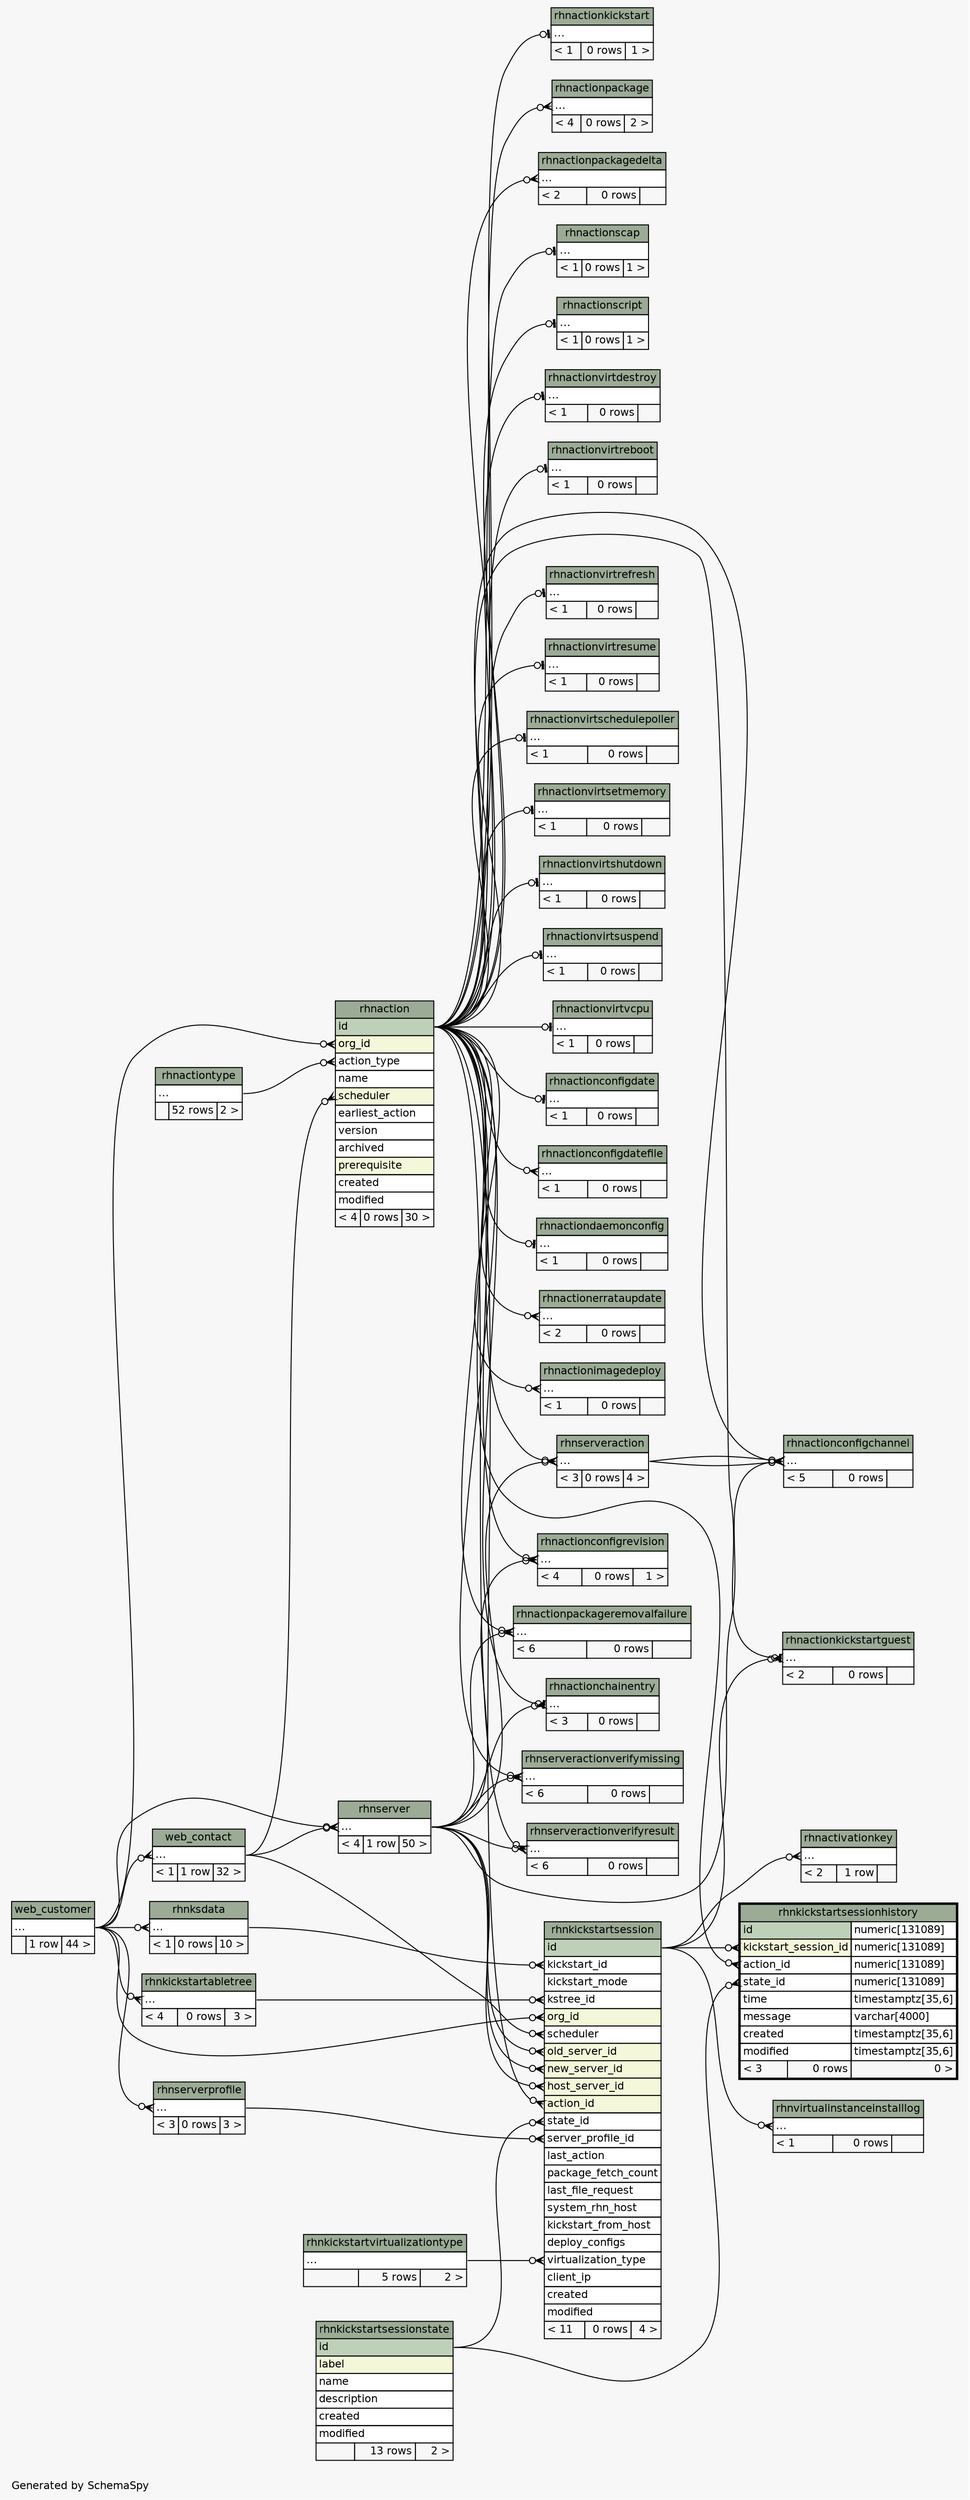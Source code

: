 // dot 2.26.0 on Linux 2.6.32-696.6.3.el6.x86_64
// SchemaSpy rev 590
digraph "twoDegreesRelationshipsDiagram" {
  graph [
    rankdir="RL"
    bgcolor="#f7f7f7"
    label="\nGenerated by SchemaSpy"
    labeljust="l"
    nodesep="0.18"
    ranksep="0.46"
    fontname="Helvetica"
    fontsize="11"
  ];
  node [
    fontname="Helvetica"
    fontsize="11"
    shape="plaintext"
  ];
  edge [
    arrowsize="0.8"
  ];
  "rhnaction":"action_type":w -> "rhnactiontype":"elipses":e [arrowhead=none dir=back arrowtail=crowodot];
  "rhnaction":"org_id":w -> "web_customer":"elipses":e [arrowhead=none dir=back arrowtail=crowodot];
  "rhnaction":"scheduler":w -> "web_contact":"elipses":e [arrowhead=none dir=back arrowtail=crowodot];
  "rhnactionchainentry":"elipses":w -> "rhnaction":"id":e [arrowhead=none dir=back arrowtail=teeodot];
  "rhnactionchainentry":"elipses":w -> "rhnserver":"elipses":e [arrowhead=none dir=back arrowtail=crowodot];
  "rhnactionconfigchannel":"elipses":w -> "rhnaction":"id":e [arrowhead=none dir=back arrowtail=crowodot];
  "rhnactionconfigchannel":"elipses":w -> "rhnserveraction":"elipses":e [arrowhead=none dir=back arrowtail=crowodot];
  "rhnactionconfigchannel":"elipses":w -> "rhnserver":"elipses":e [arrowhead=none dir=back arrowtail=crowodot];
  "rhnactionconfigchannel":"elipses":w -> "rhnserveraction":"elipses":e [arrowhead=none dir=back arrowtail=crowodot];
  "rhnactionconfigdate":"elipses":w -> "rhnaction":"id":e [arrowhead=none dir=back arrowtail=teeodot];
  "rhnactionconfigdatefile":"elipses":w -> "rhnaction":"id":e [arrowhead=none dir=back arrowtail=crowodot];
  "rhnactionconfigrevision":"elipses":w -> "rhnaction":"id":e [arrowhead=none dir=back arrowtail=crowodot];
  "rhnactionconfigrevision":"elipses":w -> "rhnserver":"elipses":e [arrowhead=none dir=back arrowtail=crowodot];
  "rhnactiondaemonconfig":"elipses":w -> "rhnaction":"id":e [arrowhead=none dir=back arrowtail=teeodot];
  "rhnactionerrataupdate":"elipses":w -> "rhnaction":"id":e [arrowhead=none dir=back arrowtail=crowodot];
  "rhnactionimagedeploy":"elipses":w -> "rhnaction":"id":e [arrowhead=none dir=back arrowtail=crowodot];
  "rhnactionkickstart":"elipses":w -> "rhnaction":"id":e [arrowhead=none dir=back arrowtail=teeodot];
  "rhnactionkickstartguest":"elipses":w -> "rhnaction":"id":e [arrowhead=none dir=back arrowtail=teeodot];
  "rhnactionkickstartguest":"elipses":w -> "rhnkickstartsession":"id":e [arrowhead=none dir=back arrowtail=crowodot];
  "rhnactionpackage":"elipses":w -> "rhnaction":"id":e [arrowhead=none dir=back arrowtail=crowodot];
  "rhnactionpackagedelta":"elipses":w -> "rhnaction":"id":e [arrowhead=none dir=back arrowtail=crowodot];
  "rhnactionpackageremovalfailure":"elipses":w -> "rhnaction":"id":e [arrowhead=none dir=back arrowtail=crowodot];
  "rhnactionpackageremovalfailure":"elipses":w -> "rhnserver":"elipses":e [arrowhead=none dir=back arrowtail=crowodot];
  "rhnactionscap":"elipses":w -> "rhnaction":"id":e [arrowhead=none dir=back arrowtail=teeodot];
  "rhnactionscript":"elipses":w -> "rhnaction":"id":e [arrowhead=none dir=back arrowtail=teeodot];
  "rhnactionvirtdestroy":"elipses":w -> "rhnaction":"id":e [arrowhead=none dir=back arrowtail=teeodot];
  "rhnactionvirtreboot":"elipses":w -> "rhnaction":"id":e [arrowhead=none dir=back arrowtail=teeodot];
  "rhnactionvirtrefresh":"elipses":w -> "rhnaction":"id":e [arrowhead=none dir=back arrowtail=teeodot];
  "rhnactionvirtresume":"elipses":w -> "rhnaction":"id":e [arrowhead=none dir=back arrowtail=teeodot];
  "rhnactionvirtschedulepoller":"elipses":w -> "rhnaction":"id":e [arrowhead=none dir=back arrowtail=teeodot];
  "rhnactionvirtsetmemory":"elipses":w -> "rhnaction":"id":e [arrowhead=none dir=back arrowtail=teeodot];
  "rhnactionvirtshutdown":"elipses":w -> "rhnaction":"id":e [arrowhead=none dir=back arrowtail=teeodot];
  "rhnactionvirtsuspend":"elipses":w -> "rhnaction":"id":e [arrowhead=none dir=back arrowtail=teeodot];
  "rhnactionvirtvcpu":"elipses":w -> "rhnaction":"id":e [arrowhead=none dir=back arrowtail=teeodot];
  "rhnactivationkey":"elipses":w -> "rhnkickstartsession":"id":e [arrowhead=none dir=back arrowtail=crowodot];
  "rhnkickstartabletree":"elipses":w -> "web_customer":"elipses":e [arrowhead=none dir=back arrowtail=crowodot];
  "rhnkickstartsession":"action_id":w -> "rhnaction":"id":e [arrowhead=none dir=back arrowtail=crowodot];
  "rhnkickstartsession":"host_server_id":w -> "rhnserver":"elipses":e [arrowhead=none dir=back arrowtail=crowodot];
  "rhnkickstartsession":"kickstart_id":w -> "rhnksdata":"elipses":e [arrowhead=none dir=back arrowtail=crowodot];
  "rhnkickstartsession":"kstree_id":w -> "rhnkickstartabletree":"elipses":e [arrowhead=none dir=back arrowtail=crowodot];
  "rhnkickstartsession":"new_server_id":w -> "rhnserver":"elipses":e [arrowhead=none dir=back arrowtail=crowodot];
  "rhnkickstartsession":"old_server_id":w -> "rhnserver":"elipses":e [arrowhead=none dir=back arrowtail=crowodot];
  "rhnkickstartsession":"org_id":w -> "web_customer":"elipses":e [arrowhead=none dir=back arrowtail=crowodot];
  "rhnkickstartsession":"scheduler":w -> "web_contact":"elipses":e [arrowhead=none dir=back arrowtail=crowodot];
  "rhnkickstartsession":"server_profile_id":w -> "rhnserverprofile":"elipses":e [arrowhead=none dir=back arrowtail=crowodot];
  "rhnkickstartsession":"state_id":w -> "rhnkickstartsessionstate":"id":e [arrowhead=none dir=back arrowtail=crowodot];
  "rhnkickstartsession":"virtualization_type":w -> "rhnkickstartvirtualizationtype":"elipses":e [arrowhead=none dir=back arrowtail=crowodot];
  "rhnkickstartsessionhistory":"action_id":w -> "rhnaction":"id":e [arrowhead=none dir=back arrowtail=crowodot];
  "rhnkickstartsessionhistory":"kickstart_session_id":w -> "rhnkickstartsession":"id":e [arrowhead=none dir=back arrowtail=crowodot];
  "rhnkickstartsessionhistory":"state_id":w -> "rhnkickstartsessionstate":"id":e [arrowhead=none dir=back arrowtail=crowodot];
  "rhnksdata":"elipses":w -> "web_customer":"elipses":e [arrowhead=none dir=back arrowtail=crowodot];
  "rhnserver":"elipses":w -> "web_contact":"elipses":e [arrowhead=none dir=back arrowtail=crowodot];
  "rhnserver":"elipses":w -> "web_customer":"elipses":e [arrowhead=none dir=back arrowtail=crowodot];
  "rhnserveraction":"elipses":w -> "rhnaction":"id":e [arrowhead=none dir=back arrowtail=crowodot];
  "rhnserveraction":"elipses":w -> "rhnserver":"elipses":e [arrowhead=none dir=back arrowtail=crowodot];
  "rhnserveractionverifymissing":"elipses":w -> "rhnaction":"id":e [arrowhead=none dir=back arrowtail=crowodot];
  "rhnserveractionverifymissing":"elipses":w -> "rhnserver":"elipses":e [arrowhead=none dir=back arrowtail=crowodot];
  "rhnserveractionverifyresult":"elipses":w -> "rhnaction":"id":e [arrowhead=none dir=back arrowtail=crowodot];
  "rhnserveractionverifyresult":"elipses":w -> "rhnserver":"elipses":e [arrowhead=none dir=back arrowtail=crowodot];
  "rhnserverprofile":"elipses":w -> "web_customer":"elipses":e [arrowhead=none dir=back arrowtail=crowodot];
  "rhnvirtualinstanceinstalllog":"elipses":w -> "rhnkickstartsession":"id":e [arrowhead=none dir=back arrowtail=crowodot];
  "web_contact":"elipses":w -> "web_customer":"elipses":e [arrowhead=none dir=back arrowtail=crowodot];
  "rhnaction" [
    label=<
    <TABLE BORDER="0" CELLBORDER="1" CELLSPACING="0" BGCOLOR="#ffffff">
      <TR><TD COLSPAN="3" BGCOLOR="#9bab96" ALIGN="CENTER">rhnaction</TD></TR>
      <TR><TD PORT="id" COLSPAN="3" BGCOLOR="#bed1b8" ALIGN="LEFT">id</TD></TR>
      <TR><TD PORT="org_id" COLSPAN="3" BGCOLOR="#f4f7da" ALIGN="LEFT">org_id</TD></TR>
      <TR><TD PORT="action_type" COLSPAN="3" ALIGN="LEFT">action_type</TD></TR>
      <TR><TD PORT="name" COLSPAN="3" ALIGN="LEFT">name</TD></TR>
      <TR><TD PORT="scheduler" COLSPAN="3" BGCOLOR="#f4f7da" ALIGN="LEFT">scheduler</TD></TR>
      <TR><TD PORT="earliest_action" COLSPAN="3" ALIGN="LEFT">earliest_action</TD></TR>
      <TR><TD PORT="version" COLSPAN="3" ALIGN="LEFT">version</TD></TR>
      <TR><TD PORT="archived" COLSPAN="3" ALIGN="LEFT">archived</TD></TR>
      <TR><TD PORT="prerequisite" COLSPAN="3" BGCOLOR="#f4f7da" ALIGN="LEFT">prerequisite</TD></TR>
      <TR><TD PORT="created" COLSPAN="3" ALIGN="LEFT">created</TD></TR>
      <TR><TD PORT="modified" COLSPAN="3" ALIGN="LEFT">modified</TD></TR>
      <TR><TD ALIGN="LEFT" BGCOLOR="#f7f7f7">&lt; 4</TD><TD ALIGN="RIGHT" BGCOLOR="#f7f7f7">0 rows</TD><TD ALIGN="RIGHT" BGCOLOR="#f7f7f7">30 &gt;</TD></TR>
    </TABLE>>
    URL="rhnaction.html"
    tooltip="rhnaction"
  ];
  "rhnactionchainentry" [
    label=<
    <TABLE BORDER="0" CELLBORDER="1" CELLSPACING="0" BGCOLOR="#ffffff">
      <TR><TD COLSPAN="3" BGCOLOR="#9bab96" ALIGN="CENTER">rhnactionchainentry</TD></TR>
      <TR><TD PORT="elipses" COLSPAN="3" ALIGN="LEFT">...</TD></TR>
      <TR><TD ALIGN="LEFT" BGCOLOR="#f7f7f7">&lt; 3</TD><TD ALIGN="RIGHT" BGCOLOR="#f7f7f7">0 rows</TD><TD ALIGN="RIGHT" BGCOLOR="#f7f7f7">  </TD></TR>
    </TABLE>>
    URL="rhnactionchainentry.html"
    tooltip="rhnactionchainentry"
  ];
  "rhnactionconfigchannel" [
    label=<
    <TABLE BORDER="0" CELLBORDER="1" CELLSPACING="0" BGCOLOR="#ffffff">
      <TR><TD COLSPAN="3" BGCOLOR="#9bab96" ALIGN="CENTER">rhnactionconfigchannel</TD></TR>
      <TR><TD PORT="elipses" COLSPAN="3" ALIGN="LEFT">...</TD></TR>
      <TR><TD ALIGN="LEFT" BGCOLOR="#f7f7f7">&lt; 5</TD><TD ALIGN="RIGHT" BGCOLOR="#f7f7f7">0 rows</TD><TD ALIGN="RIGHT" BGCOLOR="#f7f7f7">  </TD></TR>
    </TABLE>>
    URL="rhnactionconfigchannel.html"
    tooltip="rhnactionconfigchannel"
  ];
  "rhnactionconfigdate" [
    label=<
    <TABLE BORDER="0" CELLBORDER="1" CELLSPACING="0" BGCOLOR="#ffffff">
      <TR><TD COLSPAN="3" BGCOLOR="#9bab96" ALIGN="CENTER">rhnactionconfigdate</TD></TR>
      <TR><TD PORT="elipses" COLSPAN="3" ALIGN="LEFT">...</TD></TR>
      <TR><TD ALIGN="LEFT" BGCOLOR="#f7f7f7">&lt; 1</TD><TD ALIGN="RIGHT" BGCOLOR="#f7f7f7">0 rows</TD><TD ALIGN="RIGHT" BGCOLOR="#f7f7f7">  </TD></TR>
    </TABLE>>
    URL="rhnactionconfigdate.html"
    tooltip="rhnactionconfigdate"
  ];
  "rhnactionconfigdatefile" [
    label=<
    <TABLE BORDER="0" CELLBORDER="1" CELLSPACING="0" BGCOLOR="#ffffff">
      <TR><TD COLSPAN="3" BGCOLOR="#9bab96" ALIGN="CENTER">rhnactionconfigdatefile</TD></TR>
      <TR><TD PORT="elipses" COLSPAN="3" ALIGN="LEFT">...</TD></TR>
      <TR><TD ALIGN="LEFT" BGCOLOR="#f7f7f7">&lt; 1</TD><TD ALIGN="RIGHT" BGCOLOR="#f7f7f7">0 rows</TD><TD ALIGN="RIGHT" BGCOLOR="#f7f7f7">  </TD></TR>
    </TABLE>>
    URL="rhnactionconfigdatefile.html"
    tooltip="rhnactionconfigdatefile"
  ];
  "rhnactionconfigrevision" [
    label=<
    <TABLE BORDER="0" CELLBORDER="1" CELLSPACING="0" BGCOLOR="#ffffff">
      <TR><TD COLSPAN="3" BGCOLOR="#9bab96" ALIGN="CENTER">rhnactionconfigrevision</TD></TR>
      <TR><TD PORT="elipses" COLSPAN="3" ALIGN="LEFT">...</TD></TR>
      <TR><TD ALIGN="LEFT" BGCOLOR="#f7f7f7">&lt; 4</TD><TD ALIGN="RIGHT" BGCOLOR="#f7f7f7">0 rows</TD><TD ALIGN="RIGHT" BGCOLOR="#f7f7f7">1 &gt;</TD></TR>
    </TABLE>>
    URL="rhnactionconfigrevision.html"
    tooltip="rhnactionconfigrevision"
  ];
  "rhnactiondaemonconfig" [
    label=<
    <TABLE BORDER="0" CELLBORDER="1" CELLSPACING="0" BGCOLOR="#ffffff">
      <TR><TD COLSPAN="3" BGCOLOR="#9bab96" ALIGN="CENTER">rhnactiondaemonconfig</TD></TR>
      <TR><TD PORT="elipses" COLSPAN="3" ALIGN="LEFT">...</TD></TR>
      <TR><TD ALIGN="LEFT" BGCOLOR="#f7f7f7">&lt; 1</TD><TD ALIGN="RIGHT" BGCOLOR="#f7f7f7">0 rows</TD><TD ALIGN="RIGHT" BGCOLOR="#f7f7f7">  </TD></TR>
    </TABLE>>
    URL="rhnactiondaemonconfig.html"
    tooltip="rhnactiondaemonconfig"
  ];
  "rhnactionerrataupdate" [
    label=<
    <TABLE BORDER="0" CELLBORDER="1" CELLSPACING="0" BGCOLOR="#ffffff">
      <TR><TD COLSPAN="3" BGCOLOR="#9bab96" ALIGN="CENTER">rhnactionerrataupdate</TD></TR>
      <TR><TD PORT="elipses" COLSPAN="3" ALIGN="LEFT">...</TD></TR>
      <TR><TD ALIGN="LEFT" BGCOLOR="#f7f7f7">&lt; 2</TD><TD ALIGN="RIGHT" BGCOLOR="#f7f7f7">0 rows</TD><TD ALIGN="RIGHT" BGCOLOR="#f7f7f7">  </TD></TR>
    </TABLE>>
    URL="rhnactionerrataupdate.html"
    tooltip="rhnactionerrataupdate"
  ];
  "rhnactionimagedeploy" [
    label=<
    <TABLE BORDER="0" CELLBORDER="1" CELLSPACING="0" BGCOLOR="#ffffff">
      <TR><TD COLSPAN="3" BGCOLOR="#9bab96" ALIGN="CENTER">rhnactionimagedeploy</TD></TR>
      <TR><TD PORT="elipses" COLSPAN="3" ALIGN="LEFT">...</TD></TR>
      <TR><TD ALIGN="LEFT" BGCOLOR="#f7f7f7">&lt; 1</TD><TD ALIGN="RIGHT" BGCOLOR="#f7f7f7">0 rows</TD><TD ALIGN="RIGHT" BGCOLOR="#f7f7f7">  </TD></TR>
    </TABLE>>
    URL="rhnactionimagedeploy.html"
    tooltip="rhnactionimagedeploy"
  ];
  "rhnactionkickstart" [
    label=<
    <TABLE BORDER="0" CELLBORDER="1" CELLSPACING="0" BGCOLOR="#ffffff">
      <TR><TD COLSPAN="3" BGCOLOR="#9bab96" ALIGN="CENTER">rhnactionkickstart</TD></TR>
      <TR><TD PORT="elipses" COLSPAN="3" ALIGN="LEFT">...</TD></TR>
      <TR><TD ALIGN="LEFT" BGCOLOR="#f7f7f7">&lt; 1</TD><TD ALIGN="RIGHT" BGCOLOR="#f7f7f7">0 rows</TD><TD ALIGN="RIGHT" BGCOLOR="#f7f7f7">1 &gt;</TD></TR>
    </TABLE>>
    URL="rhnactionkickstart.html"
    tooltip="rhnactionkickstart"
  ];
  "rhnactionkickstartguest" [
    label=<
    <TABLE BORDER="0" CELLBORDER="1" CELLSPACING="0" BGCOLOR="#ffffff">
      <TR><TD COLSPAN="3" BGCOLOR="#9bab96" ALIGN="CENTER">rhnactionkickstartguest</TD></TR>
      <TR><TD PORT="elipses" COLSPAN="3" ALIGN="LEFT">...</TD></TR>
      <TR><TD ALIGN="LEFT" BGCOLOR="#f7f7f7">&lt; 2</TD><TD ALIGN="RIGHT" BGCOLOR="#f7f7f7">0 rows</TD><TD ALIGN="RIGHT" BGCOLOR="#f7f7f7">  </TD></TR>
    </TABLE>>
    URL="rhnactionkickstartguest.html"
    tooltip="rhnactionkickstartguest"
  ];
  "rhnactionpackage" [
    label=<
    <TABLE BORDER="0" CELLBORDER="1" CELLSPACING="0" BGCOLOR="#ffffff">
      <TR><TD COLSPAN="3" BGCOLOR="#9bab96" ALIGN="CENTER">rhnactionpackage</TD></TR>
      <TR><TD PORT="elipses" COLSPAN="3" ALIGN="LEFT">...</TD></TR>
      <TR><TD ALIGN="LEFT" BGCOLOR="#f7f7f7">&lt; 4</TD><TD ALIGN="RIGHT" BGCOLOR="#f7f7f7">0 rows</TD><TD ALIGN="RIGHT" BGCOLOR="#f7f7f7">2 &gt;</TD></TR>
    </TABLE>>
    URL="rhnactionpackage.html"
    tooltip="rhnactionpackage"
  ];
  "rhnactionpackagedelta" [
    label=<
    <TABLE BORDER="0" CELLBORDER="1" CELLSPACING="0" BGCOLOR="#ffffff">
      <TR><TD COLSPAN="3" BGCOLOR="#9bab96" ALIGN="CENTER">rhnactionpackagedelta</TD></TR>
      <TR><TD PORT="elipses" COLSPAN="3" ALIGN="LEFT">...</TD></TR>
      <TR><TD ALIGN="LEFT" BGCOLOR="#f7f7f7">&lt; 2</TD><TD ALIGN="RIGHT" BGCOLOR="#f7f7f7">0 rows</TD><TD ALIGN="RIGHT" BGCOLOR="#f7f7f7">  </TD></TR>
    </TABLE>>
    URL="rhnactionpackagedelta.html"
    tooltip="rhnactionpackagedelta"
  ];
  "rhnactionpackageremovalfailure" [
    label=<
    <TABLE BORDER="0" CELLBORDER="1" CELLSPACING="0" BGCOLOR="#ffffff">
      <TR><TD COLSPAN="3" BGCOLOR="#9bab96" ALIGN="CENTER">rhnactionpackageremovalfailure</TD></TR>
      <TR><TD PORT="elipses" COLSPAN="3" ALIGN="LEFT">...</TD></TR>
      <TR><TD ALIGN="LEFT" BGCOLOR="#f7f7f7">&lt; 6</TD><TD ALIGN="RIGHT" BGCOLOR="#f7f7f7">0 rows</TD><TD ALIGN="RIGHT" BGCOLOR="#f7f7f7">  </TD></TR>
    </TABLE>>
    URL="rhnactionpackageremovalfailure.html"
    tooltip="rhnactionpackageremovalfailure"
  ];
  "rhnactionscap" [
    label=<
    <TABLE BORDER="0" CELLBORDER="1" CELLSPACING="0" BGCOLOR="#ffffff">
      <TR><TD COLSPAN="3" BGCOLOR="#9bab96" ALIGN="CENTER">rhnactionscap</TD></TR>
      <TR><TD PORT="elipses" COLSPAN="3" ALIGN="LEFT">...</TD></TR>
      <TR><TD ALIGN="LEFT" BGCOLOR="#f7f7f7">&lt; 1</TD><TD ALIGN="RIGHT" BGCOLOR="#f7f7f7">0 rows</TD><TD ALIGN="RIGHT" BGCOLOR="#f7f7f7">1 &gt;</TD></TR>
    </TABLE>>
    URL="rhnactionscap.html"
    tooltip="rhnactionscap"
  ];
  "rhnactionscript" [
    label=<
    <TABLE BORDER="0" CELLBORDER="1" CELLSPACING="0" BGCOLOR="#ffffff">
      <TR><TD COLSPAN="3" BGCOLOR="#9bab96" ALIGN="CENTER">rhnactionscript</TD></TR>
      <TR><TD PORT="elipses" COLSPAN="3" ALIGN="LEFT">...</TD></TR>
      <TR><TD ALIGN="LEFT" BGCOLOR="#f7f7f7">&lt; 1</TD><TD ALIGN="RIGHT" BGCOLOR="#f7f7f7">0 rows</TD><TD ALIGN="RIGHT" BGCOLOR="#f7f7f7">1 &gt;</TD></TR>
    </TABLE>>
    URL="rhnactionscript.html"
    tooltip="rhnactionscript"
  ];
  "rhnactiontype" [
    label=<
    <TABLE BORDER="0" CELLBORDER="1" CELLSPACING="0" BGCOLOR="#ffffff">
      <TR><TD COLSPAN="3" BGCOLOR="#9bab96" ALIGN="CENTER">rhnactiontype</TD></TR>
      <TR><TD PORT="elipses" COLSPAN="3" ALIGN="LEFT">...</TD></TR>
      <TR><TD ALIGN="LEFT" BGCOLOR="#f7f7f7">  </TD><TD ALIGN="RIGHT" BGCOLOR="#f7f7f7">52 rows</TD><TD ALIGN="RIGHT" BGCOLOR="#f7f7f7">2 &gt;</TD></TR>
    </TABLE>>
    URL="rhnactiontype.html"
    tooltip="rhnactiontype"
  ];
  "rhnactionvirtdestroy" [
    label=<
    <TABLE BORDER="0" CELLBORDER="1" CELLSPACING="0" BGCOLOR="#ffffff">
      <TR><TD COLSPAN="3" BGCOLOR="#9bab96" ALIGN="CENTER">rhnactionvirtdestroy</TD></TR>
      <TR><TD PORT="elipses" COLSPAN="3" ALIGN="LEFT">...</TD></TR>
      <TR><TD ALIGN="LEFT" BGCOLOR="#f7f7f7">&lt; 1</TD><TD ALIGN="RIGHT" BGCOLOR="#f7f7f7">0 rows</TD><TD ALIGN="RIGHT" BGCOLOR="#f7f7f7">  </TD></TR>
    </TABLE>>
    URL="rhnactionvirtdestroy.html"
    tooltip="rhnactionvirtdestroy"
  ];
  "rhnactionvirtreboot" [
    label=<
    <TABLE BORDER="0" CELLBORDER="1" CELLSPACING="0" BGCOLOR="#ffffff">
      <TR><TD COLSPAN="3" BGCOLOR="#9bab96" ALIGN="CENTER">rhnactionvirtreboot</TD></TR>
      <TR><TD PORT="elipses" COLSPAN="3" ALIGN="LEFT">...</TD></TR>
      <TR><TD ALIGN="LEFT" BGCOLOR="#f7f7f7">&lt; 1</TD><TD ALIGN="RIGHT" BGCOLOR="#f7f7f7">0 rows</TD><TD ALIGN="RIGHT" BGCOLOR="#f7f7f7">  </TD></TR>
    </TABLE>>
    URL="rhnactionvirtreboot.html"
    tooltip="rhnactionvirtreboot"
  ];
  "rhnactionvirtrefresh" [
    label=<
    <TABLE BORDER="0" CELLBORDER="1" CELLSPACING="0" BGCOLOR="#ffffff">
      <TR><TD COLSPAN="3" BGCOLOR="#9bab96" ALIGN="CENTER">rhnactionvirtrefresh</TD></TR>
      <TR><TD PORT="elipses" COLSPAN="3" ALIGN="LEFT">...</TD></TR>
      <TR><TD ALIGN="LEFT" BGCOLOR="#f7f7f7">&lt; 1</TD><TD ALIGN="RIGHT" BGCOLOR="#f7f7f7">0 rows</TD><TD ALIGN="RIGHT" BGCOLOR="#f7f7f7">  </TD></TR>
    </TABLE>>
    URL="rhnactionvirtrefresh.html"
    tooltip="rhnactionvirtrefresh"
  ];
  "rhnactionvirtresume" [
    label=<
    <TABLE BORDER="0" CELLBORDER="1" CELLSPACING="0" BGCOLOR="#ffffff">
      <TR><TD COLSPAN="3" BGCOLOR="#9bab96" ALIGN="CENTER">rhnactionvirtresume</TD></TR>
      <TR><TD PORT="elipses" COLSPAN="3" ALIGN="LEFT">...</TD></TR>
      <TR><TD ALIGN="LEFT" BGCOLOR="#f7f7f7">&lt; 1</TD><TD ALIGN="RIGHT" BGCOLOR="#f7f7f7">0 rows</TD><TD ALIGN="RIGHT" BGCOLOR="#f7f7f7">  </TD></TR>
    </TABLE>>
    URL="rhnactionvirtresume.html"
    tooltip="rhnactionvirtresume"
  ];
  "rhnactionvirtschedulepoller" [
    label=<
    <TABLE BORDER="0" CELLBORDER="1" CELLSPACING="0" BGCOLOR="#ffffff">
      <TR><TD COLSPAN="3" BGCOLOR="#9bab96" ALIGN="CENTER">rhnactionvirtschedulepoller</TD></TR>
      <TR><TD PORT="elipses" COLSPAN="3" ALIGN="LEFT">...</TD></TR>
      <TR><TD ALIGN="LEFT" BGCOLOR="#f7f7f7">&lt; 1</TD><TD ALIGN="RIGHT" BGCOLOR="#f7f7f7">0 rows</TD><TD ALIGN="RIGHT" BGCOLOR="#f7f7f7">  </TD></TR>
    </TABLE>>
    URL="rhnactionvirtschedulepoller.html"
    tooltip="rhnactionvirtschedulepoller"
  ];
  "rhnactionvirtsetmemory" [
    label=<
    <TABLE BORDER="0" CELLBORDER="1" CELLSPACING="0" BGCOLOR="#ffffff">
      <TR><TD COLSPAN="3" BGCOLOR="#9bab96" ALIGN="CENTER">rhnactionvirtsetmemory</TD></TR>
      <TR><TD PORT="elipses" COLSPAN="3" ALIGN="LEFT">...</TD></TR>
      <TR><TD ALIGN="LEFT" BGCOLOR="#f7f7f7">&lt; 1</TD><TD ALIGN="RIGHT" BGCOLOR="#f7f7f7">0 rows</TD><TD ALIGN="RIGHT" BGCOLOR="#f7f7f7">  </TD></TR>
    </TABLE>>
    URL="rhnactionvirtsetmemory.html"
    tooltip="rhnactionvirtsetmemory"
  ];
  "rhnactionvirtshutdown" [
    label=<
    <TABLE BORDER="0" CELLBORDER="1" CELLSPACING="0" BGCOLOR="#ffffff">
      <TR><TD COLSPAN="3" BGCOLOR="#9bab96" ALIGN="CENTER">rhnactionvirtshutdown</TD></TR>
      <TR><TD PORT="elipses" COLSPAN="3" ALIGN="LEFT">...</TD></TR>
      <TR><TD ALIGN="LEFT" BGCOLOR="#f7f7f7">&lt; 1</TD><TD ALIGN="RIGHT" BGCOLOR="#f7f7f7">0 rows</TD><TD ALIGN="RIGHT" BGCOLOR="#f7f7f7">  </TD></TR>
    </TABLE>>
    URL="rhnactionvirtshutdown.html"
    tooltip="rhnactionvirtshutdown"
  ];
  "rhnactionvirtsuspend" [
    label=<
    <TABLE BORDER="0" CELLBORDER="1" CELLSPACING="0" BGCOLOR="#ffffff">
      <TR><TD COLSPAN="3" BGCOLOR="#9bab96" ALIGN="CENTER">rhnactionvirtsuspend</TD></TR>
      <TR><TD PORT="elipses" COLSPAN="3" ALIGN="LEFT">...</TD></TR>
      <TR><TD ALIGN="LEFT" BGCOLOR="#f7f7f7">&lt; 1</TD><TD ALIGN="RIGHT" BGCOLOR="#f7f7f7">0 rows</TD><TD ALIGN="RIGHT" BGCOLOR="#f7f7f7">  </TD></TR>
    </TABLE>>
    URL="rhnactionvirtsuspend.html"
    tooltip="rhnactionvirtsuspend"
  ];
  "rhnactionvirtvcpu" [
    label=<
    <TABLE BORDER="0" CELLBORDER="1" CELLSPACING="0" BGCOLOR="#ffffff">
      <TR><TD COLSPAN="3" BGCOLOR="#9bab96" ALIGN="CENTER">rhnactionvirtvcpu</TD></TR>
      <TR><TD PORT="elipses" COLSPAN="3" ALIGN="LEFT">...</TD></TR>
      <TR><TD ALIGN="LEFT" BGCOLOR="#f7f7f7">&lt; 1</TD><TD ALIGN="RIGHT" BGCOLOR="#f7f7f7">0 rows</TD><TD ALIGN="RIGHT" BGCOLOR="#f7f7f7">  </TD></TR>
    </TABLE>>
    URL="rhnactionvirtvcpu.html"
    tooltip="rhnactionvirtvcpu"
  ];
  "rhnactivationkey" [
    label=<
    <TABLE BORDER="0" CELLBORDER="1" CELLSPACING="0" BGCOLOR="#ffffff">
      <TR><TD COLSPAN="3" BGCOLOR="#9bab96" ALIGN="CENTER">rhnactivationkey</TD></TR>
      <TR><TD PORT="elipses" COLSPAN="3" ALIGN="LEFT">...</TD></TR>
      <TR><TD ALIGN="LEFT" BGCOLOR="#f7f7f7">&lt; 2</TD><TD ALIGN="RIGHT" BGCOLOR="#f7f7f7">1 row</TD><TD ALIGN="RIGHT" BGCOLOR="#f7f7f7">  </TD></TR>
    </TABLE>>
    URL="rhnactivationkey.html"
    tooltip="rhnactivationkey"
  ];
  "rhnkickstartabletree" [
    label=<
    <TABLE BORDER="0" CELLBORDER="1" CELLSPACING="0" BGCOLOR="#ffffff">
      <TR><TD COLSPAN="3" BGCOLOR="#9bab96" ALIGN="CENTER">rhnkickstartabletree</TD></TR>
      <TR><TD PORT="elipses" COLSPAN="3" ALIGN="LEFT">...</TD></TR>
      <TR><TD ALIGN="LEFT" BGCOLOR="#f7f7f7">&lt; 4</TD><TD ALIGN="RIGHT" BGCOLOR="#f7f7f7">0 rows</TD><TD ALIGN="RIGHT" BGCOLOR="#f7f7f7">3 &gt;</TD></TR>
    </TABLE>>
    URL="rhnkickstartabletree.html"
    tooltip="rhnkickstartabletree"
  ];
  "rhnkickstartsession" [
    label=<
    <TABLE BORDER="0" CELLBORDER="1" CELLSPACING="0" BGCOLOR="#ffffff">
      <TR><TD COLSPAN="3" BGCOLOR="#9bab96" ALIGN="CENTER">rhnkickstartsession</TD></TR>
      <TR><TD PORT="id" COLSPAN="3" BGCOLOR="#bed1b8" ALIGN="LEFT">id</TD></TR>
      <TR><TD PORT="kickstart_id" COLSPAN="3" ALIGN="LEFT">kickstart_id</TD></TR>
      <TR><TD PORT="kickstart_mode" COLSPAN="3" ALIGN="LEFT">kickstart_mode</TD></TR>
      <TR><TD PORT="kstree_id" COLSPAN="3" ALIGN="LEFT">kstree_id</TD></TR>
      <TR><TD PORT="org_id" COLSPAN="3" BGCOLOR="#f4f7da" ALIGN="LEFT">org_id</TD></TR>
      <TR><TD PORT="scheduler" COLSPAN="3" ALIGN="LEFT">scheduler</TD></TR>
      <TR><TD PORT="old_server_id" COLSPAN="3" BGCOLOR="#f4f7da" ALIGN="LEFT">old_server_id</TD></TR>
      <TR><TD PORT="new_server_id" COLSPAN="3" BGCOLOR="#f4f7da" ALIGN="LEFT">new_server_id</TD></TR>
      <TR><TD PORT="host_server_id" COLSPAN="3" BGCOLOR="#f4f7da" ALIGN="LEFT">host_server_id</TD></TR>
      <TR><TD PORT="action_id" COLSPAN="3" BGCOLOR="#f4f7da" ALIGN="LEFT">action_id</TD></TR>
      <TR><TD PORT="state_id" COLSPAN="3" ALIGN="LEFT">state_id</TD></TR>
      <TR><TD PORT="server_profile_id" COLSPAN="3" ALIGN="LEFT">server_profile_id</TD></TR>
      <TR><TD PORT="last_action" COLSPAN="3" ALIGN="LEFT">last_action</TD></TR>
      <TR><TD PORT="package_fetch_count" COLSPAN="3" ALIGN="LEFT">package_fetch_count</TD></TR>
      <TR><TD PORT="last_file_request" COLSPAN="3" ALIGN="LEFT">last_file_request</TD></TR>
      <TR><TD PORT="system_rhn_host" COLSPAN="3" ALIGN="LEFT">system_rhn_host</TD></TR>
      <TR><TD PORT="kickstart_from_host" COLSPAN="3" ALIGN="LEFT">kickstart_from_host</TD></TR>
      <TR><TD PORT="deploy_configs" COLSPAN="3" ALIGN="LEFT">deploy_configs</TD></TR>
      <TR><TD PORT="virtualization_type" COLSPAN="3" ALIGN="LEFT">virtualization_type</TD></TR>
      <TR><TD PORT="client_ip" COLSPAN="3" ALIGN="LEFT">client_ip</TD></TR>
      <TR><TD PORT="created" COLSPAN="3" ALIGN="LEFT">created</TD></TR>
      <TR><TD PORT="modified" COLSPAN="3" ALIGN="LEFT">modified</TD></TR>
      <TR><TD ALIGN="LEFT" BGCOLOR="#f7f7f7">&lt; 11</TD><TD ALIGN="RIGHT" BGCOLOR="#f7f7f7">0 rows</TD><TD ALIGN="RIGHT" BGCOLOR="#f7f7f7">4 &gt;</TD></TR>
    </TABLE>>
    URL="rhnkickstartsession.html"
    tooltip="rhnkickstartsession"
  ];
  "rhnkickstartsessionhistory" [
    label=<
    <TABLE BORDER="2" CELLBORDER="1" CELLSPACING="0" BGCOLOR="#ffffff">
      <TR><TD COLSPAN="3" BGCOLOR="#9bab96" ALIGN="CENTER">rhnkickstartsessionhistory</TD></TR>
      <TR><TD PORT="id" COLSPAN="2" BGCOLOR="#bed1b8" ALIGN="LEFT">id</TD><TD PORT="id.type" ALIGN="LEFT">numeric[131089]</TD></TR>
      <TR><TD PORT="kickstart_session_id" COLSPAN="2" BGCOLOR="#f4f7da" ALIGN="LEFT">kickstart_session_id</TD><TD PORT="kickstart_session_id.type" ALIGN="LEFT">numeric[131089]</TD></TR>
      <TR><TD PORT="action_id" COLSPAN="2" ALIGN="LEFT">action_id</TD><TD PORT="action_id.type" ALIGN="LEFT">numeric[131089]</TD></TR>
      <TR><TD PORT="state_id" COLSPAN="2" ALIGN="LEFT">state_id</TD><TD PORT="state_id.type" ALIGN="LEFT">numeric[131089]</TD></TR>
      <TR><TD PORT="time" COLSPAN="2" ALIGN="LEFT">time</TD><TD PORT="time.type" ALIGN="LEFT">timestamptz[35,6]</TD></TR>
      <TR><TD PORT="message" COLSPAN="2" ALIGN="LEFT">message</TD><TD PORT="message.type" ALIGN="LEFT">varchar[4000]</TD></TR>
      <TR><TD PORT="created" COLSPAN="2" ALIGN="LEFT">created</TD><TD PORT="created.type" ALIGN="LEFT">timestamptz[35,6]</TD></TR>
      <TR><TD PORT="modified" COLSPAN="2" ALIGN="LEFT">modified</TD><TD PORT="modified.type" ALIGN="LEFT">timestamptz[35,6]</TD></TR>
      <TR><TD ALIGN="LEFT" BGCOLOR="#f7f7f7">&lt; 3</TD><TD ALIGN="RIGHT" BGCOLOR="#f7f7f7">0 rows</TD><TD ALIGN="RIGHT" BGCOLOR="#f7f7f7">0 &gt;</TD></TR>
    </TABLE>>
    URL="rhnkickstartsessionhistory.html"
    tooltip="rhnkickstartsessionhistory"
  ];
  "rhnkickstartsessionstate" [
    label=<
    <TABLE BORDER="0" CELLBORDER="1" CELLSPACING="0" BGCOLOR="#ffffff">
      <TR><TD COLSPAN="3" BGCOLOR="#9bab96" ALIGN="CENTER">rhnkickstartsessionstate</TD></TR>
      <TR><TD PORT="id" COLSPAN="3" BGCOLOR="#bed1b8" ALIGN="LEFT">id</TD></TR>
      <TR><TD PORT="label" COLSPAN="3" BGCOLOR="#f4f7da" ALIGN="LEFT">label</TD></TR>
      <TR><TD PORT="name" COLSPAN="3" ALIGN="LEFT">name</TD></TR>
      <TR><TD PORT="description" COLSPAN="3" ALIGN="LEFT">description</TD></TR>
      <TR><TD PORT="created" COLSPAN="3" ALIGN="LEFT">created</TD></TR>
      <TR><TD PORT="modified" COLSPAN="3" ALIGN="LEFT">modified</TD></TR>
      <TR><TD ALIGN="LEFT" BGCOLOR="#f7f7f7">  </TD><TD ALIGN="RIGHT" BGCOLOR="#f7f7f7">13 rows</TD><TD ALIGN="RIGHT" BGCOLOR="#f7f7f7">2 &gt;</TD></TR>
    </TABLE>>
    URL="rhnkickstartsessionstate.html"
    tooltip="rhnkickstartsessionstate"
  ];
  "rhnkickstartvirtualizationtype" [
    label=<
    <TABLE BORDER="0" CELLBORDER="1" CELLSPACING="0" BGCOLOR="#ffffff">
      <TR><TD COLSPAN="3" BGCOLOR="#9bab96" ALIGN="CENTER">rhnkickstartvirtualizationtype</TD></TR>
      <TR><TD PORT="elipses" COLSPAN="3" ALIGN="LEFT">...</TD></TR>
      <TR><TD ALIGN="LEFT" BGCOLOR="#f7f7f7">  </TD><TD ALIGN="RIGHT" BGCOLOR="#f7f7f7">5 rows</TD><TD ALIGN="RIGHT" BGCOLOR="#f7f7f7">2 &gt;</TD></TR>
    </TABLE>>
    URL="rhnkickstartvirtualizationtype.html"
    tooltip="rhnkickstartvirtualizationtype"
  ];
  "rhnksdata" [
    label=<
    <TABLE BORDER="0" CELLBORDER="1" CELLSPACING="0" BGCOLOR="#ffffff">
      <TR><TD COLSPAN="3" BGCOLOR="#9bab96" ALIGN="CENTER">rhnksdata</TD></TR>
      <TR><TD PORT="elipses" COLSPAN="3" ALIGN="LEFT">...</TD></TR>
      <TR><TD ALIGN="LEFT" BGCOLOR="#f7f7f7">&lt; 1</TD><TD ALIGN="RIGHT" BGCOLOR="#f7f7f7">0 rows</TD><TD ALIGN="RIGHT" BGCOLOR="#f7f7f7">10 &gt;</TD></TR>
    </TABLE>>
    URL="rhnksdata.html"
    tooltip="rhnksdata"
  ];
  "rhnserver" [
    label=<
    <TABLE BORDER="0" CELLBORDER="1" CELLSPACING="0" BGCOLOR="#ffffff">
      <TR><TD COLSPAN="3" BGCOLOR="#9bab96" ALIGN="CENTER">rhnserver</TD></TR>
      <TR><TD PORT="elipses" COLSPAN="3" ALIGN="LEFT">...</TD></TR>
      <TR><TD ALIGN="LEFT" BGCOLOR="#f7f7f7">&lt; 4</TD><TD ALIGN="RIGHT" BGCOLOR="#f7f7f7">1 row</TD><TD ALIGN="RIGHT" BGCOLOR="#f7f7f7">50 &gt;</TD></TR>
    </TABLE>>
    URL="rhnserver.html"
    tooltip="rhnserver"
  ];
  "rhnserveraction" [
    label=<
    <TABLE BORDER="0" CELLBORDER="1" CELLSPACING="0" BGCOLOR="#ffffff">
      <TR><TD COLSPAN="3" BGCOLOR="#9bab96" ALIGN="CENTER">rhnserveraction</TD></TR>
      <TR><TD PORT="elipses" COLSPAN="3" ALIGN="LEFT">...</TD></TR>
      <TR><TD ALIGN="LEFT" BGCOLOR="#f7f7f7">&lt; 3</TD><TD ALIGN="RIGHT" BGCOLOR="#f7f7f7">0 rows</TD><TD ALIGN="RIGHT" BGCOLOR="#f7f7f7">4 &gt;</TD></TR>
    </TABLE>>
    URL="rhnserveraction.html"
    tooltip="rhnserveraction"
  ];
  "rhnserveractionverifymissing" [
    label=<
    <TABLE BORDER="0" CELLBORDER="1" CELLSPACING="0" BGCOLOR="#ffffff">
      <TR><TD COLSPAN="3" BGCOLOR="#9bab96" ALIGN="CENTER">rhnserveractionverifymissing</TD></TR>
      <TR><TD PORT="elipses" COLSPAN="3" ALIGN="LEFT">...</TD></TR>
      <TR><TD ALIGN="LEFT" BGCOLOR="#f7f7f7">&lt; 6</TD><TD ALIGN="RIGHT" BGCOLOR="#f7f7f7">0 rows</TD><TD ALIGN="RIGHT" BGCOLOR="#f7f7f7">  </TD></TR>
    </TABLE>>
    URL="rhnserveractionverifymissing.html"
    tooltip="rhnserveractionverifymissing"
  ];
  "rhnserveractionverifyresult" [
    label=<
    <TABLE BORDER="0" CELLBORDER="1" CELLSPACING="0" BGCOLOR="#ffffff">
      <TR><TD COLSPAN="3" BGCOLOR="#9bab96" ALIGN="CENTER">rhnserveractionverifyresult</TD></TR>
      <TR><TD PORT="elipses" COLSPAN="3" ALIGN="LEFT">...</TD></TR>
      <TR><TD ALIGN="LEFT" BGCOLOR="#f7f7f7">&lt; 6</TD><TD ALIGN="RIGHT" BGCOLOR="#f7f7f7">0 rows</TD><TD ALIGN="RIGHT" BGCOLOR="#f7f7f7">  </TD></TR>
    </TABLE>>
    URL="rhnserveractionverifyresult.html"
    tooltip="rhnserveractionverifyresult"
  ];
  "rhnserverprofile" [
    label=<
    <TABLE BORDER="0" CELLBORDER="1" CELLSPACING="0" BGCOLOR="#ffffff">
      <TR><TD COLSPAN="3" BGCOLOR="#9bab96" ALIGN="CENTER">rhnserverprofile</TD></TR>
      <TR><TD PORT="elipses" COLSPAN="3" ALIGN="LEFT">...</TD></TR>
      <TR><TD ALIGN="LEFT" BGCOLOR="#f7f7f7">&lt; 3</TD><TD ALIGN="RIGHT" BGCOLOR="#f7f7f7">0 rows</TD><TD ALIGN="RIGHT" BGCOLOR="#f7f7f7">3 &gt;</TD></TR>
    </TABLE>>
    URL="rhnserverprofile.html"
    tooltip="rhnserverprofile"
  ];
  "rhnvirtualinstanceinstalllog" [
    label=<
    <TABLE BORDER="0" CELLBORDER="1" CELLSPACING="0" BGCOLOR="#ffffff">
      <TR><TD COLSPAN="3" BGCOLOR="#9bab96" ALIGN="CENTER">rhnvirtualinstanceinstalllog</TD></TR>
      <TR><TD PORT="elipses" COLSPAN="3" ALIGN="LEFT">...</TD></TR>
      <TR><TD ALIGN="LEFT" BGCOLOR="#f7f7f7">&lt; 1</TD><TD ALIGN="RIGHT" BGCOLOR="#f7f7f7">0 rows</TD><TD ALIGN="RIGHT" BGCOLOR="#f7f7f7">  </TD></TR>
    </TABLE>>
    URL="rhnvirtualinstanceinstalllog.html"
    tooltip="rhnvirtualinstanceinstalllog"
  ];
  "web_contact" [
    label=<
    <TABLE BORDER="0" CELLBORDER="1" CELLSPACING="0" BGCOLOR="#ffffff">
      <TR><TD COLSPAN="3" BGCOLOR="#9bab96" ALIGN="CENTER">web_contact</TD></TR>
      <TR><TD PORT="elipses" COLSPAN="3" ALIGN="LEFT">...</TD></TR>
      <TR><TD ALIGN="LEFT" BGCOLOR="#f7f7f7">&lt; 1</TD><TD ALIGN="RIGHT" BGCOLOR="#f7f7f7">1 row</TD><TD ALIGN="RIGHT" BGCOLOR="#f7f7f7">32 &gt;</TD></TR>
    </TABLE>>
    URL="web_contact.html"
    tooltip="web_contact"
  ];
  "web_customer" [
    label=<
    <TABLE BORDER="0" CELLBORDER="1" CELLSPACING="0" BGCOLOR="#ffffff">
      <TR><TD COLSPAN="3" BGCOLOR="#9bab96" ALIGN="CENTER">web_customer</TD></TR>
      <TR><TD PORT="elipses" COLSPAN="3" ALIGN="LEFT">...</TD></TR>
      <TR><TD ALIGN="LEFT" BGCOLOR="#f7f7f7">  </TD><TD ALIGN="RIGHT" BGCOLOR="#f7f7f7">1 row</TD><TD ALIGN="RIGHT" BGCOLOR="#f7f7f7">44 &gt;</TD></TR>
    </TABLE>>
    URL="web_customer.html"
    tooltip="web_customer"
  ];
}
